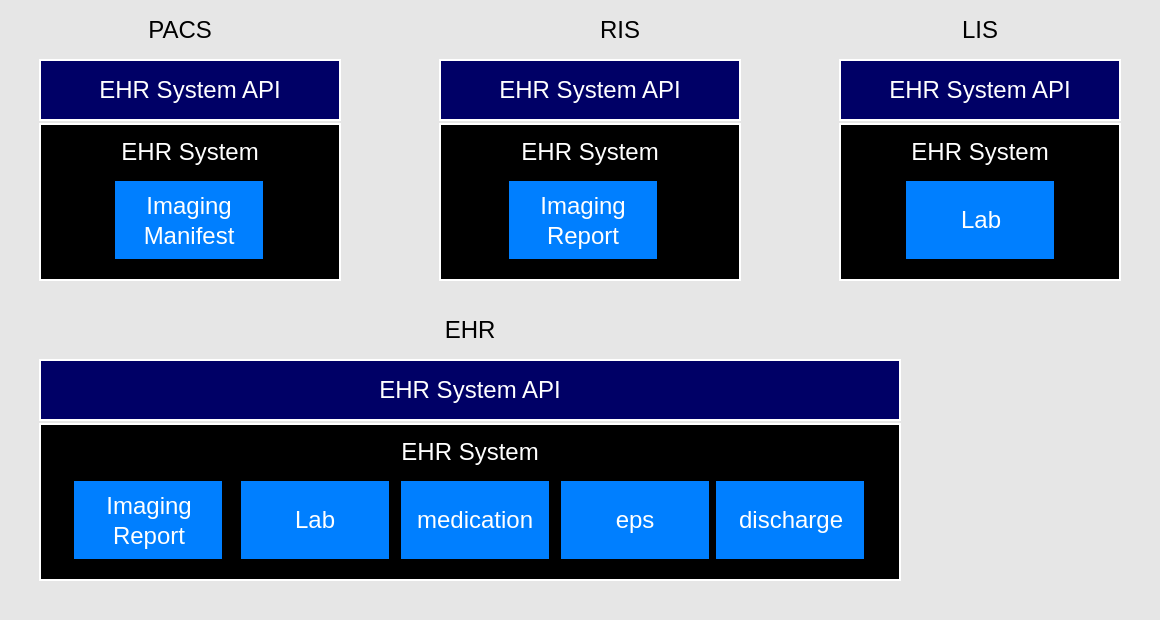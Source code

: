 <mxfile>
    <diagram id="7DxYmeiJ2lTFtTUadnrN" name="Page-1">
        <mxGraphModel dx="1348" dy="779" grid="1" gridSize="10" guides="1" tooltips="1" connect="1" arrows="1" fold="1" page="1" pageScale="1" pageWidth="850" pageHeight="1100" math="0" shadow="0">
            <root>
                <mxCell id="0"/>
                <mxCell id="1" parent="0"/>
                <mxCell id="24" value="" style="whiteSpace=wrap;html=1;fillColor=#E6E6E6;strokeColor=none;" vertex="1" parent="1">
                    <mxGeometry x="40" y="90" width="580" height="310" as="geometry"/>
                </mxCell>
                <mxCell id="2" value="&lt;font color=&quot;#ffffff&quot;&gt;EHR System API&lt;/font&gt;" style="whiteSpace=wrap;html=1;strokeColor=#FFFFFF;fillColor=#000066;" parent="1" vertex="1">
                    <mxGeometry x="60" y="120" width="150" height="30" as="geometry"/>
                </mxCell>
                <mxCell id="3" value="&lt;font color=&quot;#ffffff&quot;&gt;EHR System&lt;/font&gt;" style="whiteSpace=wrap;html=1;strokeColor=#FFFFFF;fillColor=#000000;verticalAlign=top;" parent="1" vertex="1">
                    <mxGeometry x="60" y="152" width="150" height="78" as="geometry"/>
                </mxCell>
                <mxCell id="4" value="PACS" style="text;html=1;align=center;verticalAlign=middle;whiteSpace=wrap;rounded=0;" parent="1" vertex="1">
                    <mxGeometry x="60" y="90" width="140" height="30" as="geometry"/>
                </mxCell>
                <mxCell id="5" value="&lt;font style=&quot;color: rgb(255, 255, 255);&quot;&gt;Imaging&lt;/font&gt;&lt;div&gt;&lt;font style=&quot;color: rgb(255, 255, 255);&quot;&gt;Manifest&lt;/font&gt;&lt;/div&gt;" style="whiteSpace=wrap;html=1;fillColor=#007FFF;fontColor=light-dark(#fafafa, #ededed);" parent="1" vertex="1">
                    <mxGeometry x="97" y="180" width="75" height="40" as="geometry"/>
                </mxCell>
                <mxCell id="6" value="&lt;font color=&quot;#ffffff&quot;&gt;EHR System API&lt;/font&gt;" style="whiteSpace=wrap;html=1;strokeColor=#FFFFFF;fillColor=#000066;" parent="1" vertex="1">
                    <mxGeometry x="260" y="120" width="150" height="30" as="geometry"/>
                </mxCell>
                <mxCell id="7" value="&lt;font color=&quot;#ffffff&quot;&gt;EHR System&lt;/font&gt;" style="whiteSpace=wrap;html=1;strokeColor=#FFFFFF;fillColor=#000000;verticalAlign=top;" parent="1" vertex="1">
                    <mxGeometry x="260" y="152" width="150" height="78" as="geometry"/>
                </mxCell>
                <mxCell id="8" value="RIS" style="text;html=1;align=center;verticalAlign=middle;whiteSpace=wrap;rounded=0;" parent="1" vertex="1">
                    <mxGeometry x="320" y="90" width="60" height="30" as="geometry"/>
                </mxCell>
                <mxCell id="9" value="&lt;font style=&quot;color: rgb(255, 255, 255);&quot;&gt;Imaging&lt;/font&gt;&lt;div&gt;&lt;font style=&quot;color: rgb(255, 255, 255);&quot;&gt;Report&lt;/font&gt;&lt;/div&gt;" style="whiteSpace=wrap;html=1;fillColor=#007FFF;fontColor=light-dark(#fafafa, #ededed);" parent="1" vertex="1">
                    <mxGeometry x="294" y="180" width="75" height="40" as="geometry"/>
                </mxCell>
                <mxCell id="10" value="&lt;font color=&quot;#ffffff&quot;&gt;EHR System API&lt;/font&gt;" style="whiteSpace=wrap;html=1;strokeColor=#FFFFFF;fillColor=#000066;" parent="1" vertex="1">
                    <mxGeometry x="460" y="120" width="140" height="30" as="geometry"/>
                </mxCell>
                <mxCell id="11" value="&lt;font color=&quot;#ffffff&quot;&gt;EHR System&lt;/font&gt;" style="whiteSpace=wrap;html=1;strokeColor=#FFFFFF;fillColor=#000000;verticalAlign=top;" parent="1" vertex="1">
                    <mxGeometry x="460" y="152" width="140" height="78" as="geometry"/>
                </mxCell>
                <mxCell id="12" value="LIS" style="text;html=1;align=center;verticalAlign=middle;whiteSpace=wrap;rounded=0;" parent="1" vertex="1">
                    <mxGeometry x="460" y="90" width="140" height="30" as="geometry"/>
                </mxCell>
                <mxCell id="13" value="&lt;font style=&quot;color: rgb(255, 255, 255);&quot;&gt;Lab&lt;/font&gt;" style="whiteSpace=wrap;html=1;fillColor=#007FFF;fontColor=light-dark(#fafafa, #ededed);" parent="1" vertex="1">
                    <mxGeometry x="492.5" y="180" width="75" height="40" as="geometry"/>
                </mxCell>
                <mxCell id="15" value="&lt;font color=&quot;#ffffff&quot;&gt;EHR System API&lt;/font&gt;" style="whiteSpace=wrap;html=1;strokeColor=#FFFFFF;fillColor=#000066;" parent="1" vertex="1">
                    <mxGeometry x="60" y="270" width="430" height="30" as="geometry"/>
                </mxCell>
                <mxCell id="16" value="&lt;font color=&quot;#ffffff&quot;&gt;EHR System&lt;/font&gt;" style="whiteSpace=wrap;html=1;strokeColor=#FFFFFF;fillColor=#000000;verticalAlign=top;" parent="1" vertex="1">
                    <mxGeometry x="60" y="302" width="430" height="78" as="geometry"/>
                </mxCell>
                <mxCell id="17" value="EHR" style="text;html=1;align=center;verticalAlign=middle;whiteSpace=wrap;rounded=0;" parent="1" vertex="1">
                    <mxGeometry x="60" y="240" width="430" height="30" as="geometry"/>
                </mxCell>
                <mxCell id="18" value="&lt;font style=&quot;color: rgb(255, 255, 255);&quot;&gt;Imaging&lt;/font&gt;&lt;div&gt;&lt;font style=&quot;color: rgb(255, 255, 255);&quot;&gt;Report&lt;/font&gt;&lt;/div&gt;" style="whiteSpace=wrap;html=1;fillColor=#007FFF;fontColor=light-dark(#fafafa, #ededed);" parent="1" vertex="1">
                    <mxGeometry x="76.5" y="330" width="75" height="40" as="geometry"/>
                </mxCell>
                <mxCell id="19" value="&lt;font style=&quot;color: rgb(255, 255, 255);&quot;&gt;Lab&lt;/font&gt;" style="whiteSpace=wrap;html=1;fillColor=#007FFF;fontColor=light-dark(#fafafa, #ededed);" parent="1" vertex="1">
                    <mxGeometry x="160" y="330" width="75" height="40" as="geometry"/>
                </mxCell>
                <mxCell id="20" value="&lt;font style=&quot;color: rgb(255, 255, 255);&quot;&gt;medication&lt;/font&gt;" style="whiteSpace=wrap;html=1;fillColor=#007FFF;fontColor=light-dark(#fafafa, #ededed);" parent="1" vertex="1">
                    <mxGeometry x="240" y="330" width="75" height="40" as="geometry"/>
                </mxCell>
                <mxCell id="21" value="&lt;font style=&quot;color: rgb(255, 255, 255);&quot;&gt;eps&lt;/font&gt;" style="whiteSpace=wrap;html=1;fillColor=#007FFF;fontColor=light-dark(#fafafa, #ededed);" parent="1" vertex="1">
                    <mxGeometry x="320" y="330" width="75" height="40" as="geometry"/>
                </mxCell>
                <mxCell id="22" value="&lt;font style=&quot;color: rgb(255, 255, 255);&quot;&gt;discharge&lt;/font&gt;" style="whiteSpace=wrap;html=1;fillColor=#007FFF;fontColor=light-dark(#fafafa, #ededed);" parent="1" vertex="1">
                    <mxGeometry x="397.5" y="330" width="75" height="40" as="geometry"/>
                </mxCell>
            </root>
        </mxGraphModel>
    </diagram>
</mxfile>